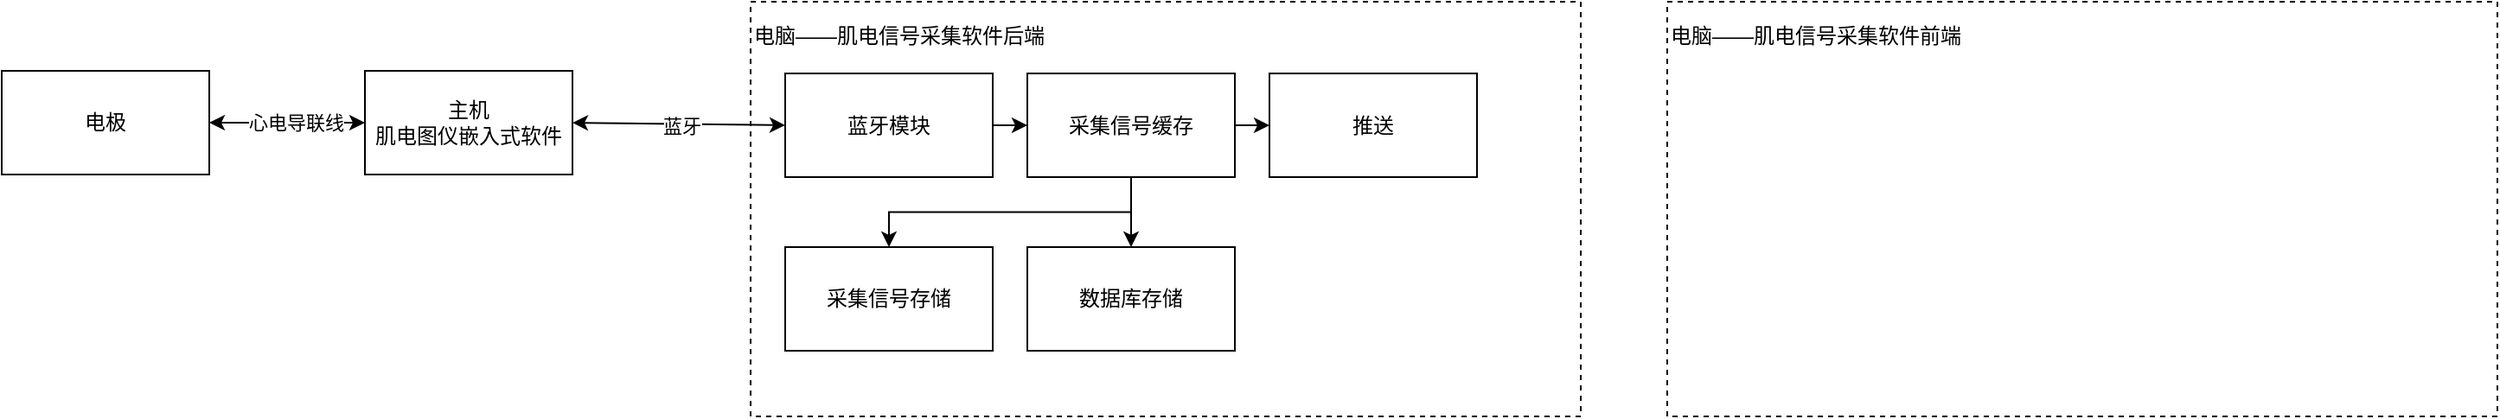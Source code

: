 <mxfile version="21.6.6" type="github">
  <diagram name="第 1 页" id="yHkT4WGrK9r3z9cLYN4Q">
    <mxGraphModel dx="2901" dy="1078" grid="1" gridSize="10" guides="1" tooltips="1" connect="1" arrows="1" fold="1" page="1" pageScale="1" pageWidth="827" pageHeight="1169" math="0" shadow="0">
      <root>
        <mxCell id="0" />
        <mxCell id="1" parent="0" />
        <mxCell id="6DGAA9d4LwL_hDjaEFDB-1" value="&lt;div&gt;电极&lt;/div&gt;" style="rounded=0;whiteSpace=wrap;html=1;" vertex="1" parent="1">
          <mxGeometry x="-230" y="220" width="120" height="60" as="geometry" />
        </mxCell>
        <mxCell id="6DGAA9d4LwL_hDjaEFDB-2" value="&lt;div&gt;主机&lt;/div&gt;&lt;div&gt;肌电图仪嵌入式软件&lt;br&gt;&lt;/div&gt;" style="whiteSpace=wrap;html=1;rounded=0;" vertex="1" parent="1">
          <mxGeometry x="-20" y="220" width="120" height="60" as="geometry" />
        </mxCell>
        <mxCell id="6DGAA9d4LwL_hDjaEFDB-3" value="" style="endArrow=classic;startArrow=classic;html=1;rounded=0;entryX=0;entryY=0.5;entryDx=0;entryDy=0;exitX=1;exitY=0.5;exitDx=0;exitDy=0;" edge="1" parent="1" source="6DGAA9d4LwL_hDjaEFDB-1" target="6DGAA9d4LwL_hDjaEFDB-2">
          <mxGeometry width="50" height="50" relative="1" as="geometry">
            <mxPoint x="-30" y="495" as="sourcePoint" />
            <mxPoint x="20" y="445" as="targetPoint" />
          </mxGeometry>
        </mxCell>
        <mxCell id="6DGAA9d4LwL_hDjaEFDB-4" value="心电导联线" style="edgeLabel;html=1;align=center;verticalAlign=middle;resizable=0;points=[];" vertex="1" connectable="0" parent="6DGAA9d4LwL_hDjaEFDB-3">
          <mxGeometry x="0.16" y="1" relative="1" as="geometry">
            <mxPoint x="-2" y="1" as="offset" />
          </mxGeometry>
        </mxCell>
        <mxCell id="6DGAA9d4LwL_hDjaEFDB-5" value="&lt;div align=&quot;left&quot;&gt;电脑——肌电信号采集软件后端&lt;/div&gt;&lt;div align=&quot;left&quot;&gt;&lt;br&gt;&lt;/div&gt;&lt;div align=&quot;left&quot;&gt;&lt;br&gt;&lt;/div&gt;&lt;div align=&quot;left&quot;&gt;&lt;br&gt;&lt;/div&gt;&lt;div align=&quot;left&quot;&gt;&lt;br&gt;&lt;/div&gt;&lt;div align=&quot;left&quot;&gt;&lt;br&gt;&lt;/div&gt;&lt;div align=&quot;left&quot;&gt;&lt;br&gt;&lt;/div&gt;&lt;div align=&quot;left&quot;&gt;&lt;br&gt;&lt;/div&gt;&lt;div align=&quot;left&quot;&gt;&lt;br&gt;&lt;/div&gt;&lt;div align=&quot;left&quot;&gt;&lt;br&gt;&lt;/div&gt;&lt;div align=&quot;left&quot;&gt;&lt;br&gt;&lt;/div&gt;&lt;div align=&quot;left&quot;&gt;&lt;br&gt;&lt;/div&gt;&lt;div align=&quot;left&quot;&gt;&lt;br&gt;&lt;/div&gt;&lt;div align=&quot;left&quot;&gt;&lt;br&gt;&lt;/div&gt;&lt;div align=&quot;left&quot;&gt;&lt;br&gt;&lt;/div&gt;" style="whiteSpace=wrap;html=1;rounded=0;dashed=1;align=left;" vertex="1" parent="1">
          <mxGeometry x="203" y="180" width="480" height="240" as="geometry" />
        </mxCell>
        <mxCell id="6DGAA9d4LwL_hDjaEFDB-13" style="edgeStyle=orthogonalEdgeStyle;rounded=0;orthogonalLoop=1;jettySize=auto;html=1;exitX=1;exitY=0.5;exitDx=0;exitDy=0;entryX=0;entryY=0.5;entryDx=0;entryDy=0;" edge="1" parent="1" source="6DGAA9d4LwL_hDjaEFDB-6" target="6DGAA9d4LwL_hDjaEFDB-7">
          <mxGeometry relative="1" as="geometry" />
        </mxCell>
        <mxCell id="6DGAA9d4LwL_hDjaEFDB-6" value="蓝牙模块" style="rounded=0;whiteSpace=wrap;html=1;" vertex="1" parent="1">
          <mxGeometry x="223" y="221.5" width="120" height="60" as="geometry" />
        </mxCell>
        <mxCell id="6DGAA9d4LwL_hDjaEFDB-14" style="edgeStyle=orthogonalEdgeStyle;rounded=0;orthogonalLoop=1;jettySize=auto;html=1;exitX=1;exitY=0.5;exitDx=0;exitDy=0;entryX=0;entryY=0.5;entryDx=0;entryDy=0;" edge="1" parent="1" source="6DGAA9d4LwL_hDjaEFDB-7" target="6DGAA9d4LwL_hDjaEFDB-10">
          <mxGeometry relative="1" as="geometry" />
        </mxCell>
        <mxCell id="6DGAA9d4LwL_hDjaEFDB-15" style="edgeStyle=orthogonalEdgeStyle;rounded=0;orthogonalLoop=1;jettySize=auto;html=1;exitX=0.5;exitY=1;exitDx=0;exitDy=0;entryX=0.5;entryY=0;entryDx=0;entryDy=0;" edge="1" parent="1" source="6DGAA9d4LwL_hDjaEFDB-7" target="6DGAA9d4LwL_hDjaEFDB-8">
          <mxGeometry relative="1" as="geometry" />
        </mxCell>
        <mxCell id="6DGAA9d4LwL_hDjaEFDB-16" style="edgeStyle=orthogonalEdgeStyle;rounded=0;orthogonalLoop=1;jettySize=auto;html=1;exitX=0.5;exitY=1;exitDx=0;exitDy=0;entryX=0.5;entryY=0;entryDx=0;entryDy=0;" edge="1" parent="1" source="6DGAA9d4LwL_hDjaEFDB-7" target="6DGAA9d4LwL_hDjaEFDB-9">
          <mxGeometry relative="1" as="geometry" />
        </mxCell>
        <mxCell id="6DGAA9d4LwL_hDjaEFDB-7" value="采集信号缓存" style="rounded=0;whiteSpace=wrap;html=1;" vertex="1" parent="1">
          <mxGeometry x="363" y="221.5" width="120" height="60" as="geometry" />
        </mxCell>
        <mxCell id="6DGAA9d4LwL_hDjaEFDB-8" value="采集信号存储" style="rounded=0;whiteSpace=wrap;html=1;" vertex="1" parent="1">
          <mxGeometry x="223" y="322" width="120" height="60" as="geometry" />
        </mxCell>
        <mxCell id="6DGAA9d4LwL_hDjaEFDB-9" value="数据库存储" style="rounded=0;whiteSpace=wrap;html=1;" vertex="1" parent="1">
          <mxGeometry x="363" y="322" width="120" height="60" as="geometry" />
        </mxCell>
        <mxCell id="6DGAA9d4LwL_hDjaEFDB-10" value="推送" style="rounded=0;whiteSpace=wrap;html=1;" vertex="1" parent="1">
          <mxGeometry x="503" y="221.5" width="120" height="60" as="geometry" />
        </mxCell>
        <mxCell id="6DGAA9d4LwL_hDjaEFDB-11" value="" style="endArrow=classic;startArrow=classic;html=1;rounded=0;entryX=0;entryY=0.5;entryDx=0;entryDy=0;exitX=1;exitY=0.5;exitDx=0;exitDy=0;" edge="1" parent="1" source="6DGAA9d4LwL_hDjaEFDB-2" target="6DGAA9d4LwL_hDjaEFDB-6">
          <mxGeometry width="50" height="50" relative="1" as="geometry">
            <mxPoint x="43" y="470" as="sourcePoint" />
            <mxPoint x="93" y="420" as="targetPoint" />
          </mxGeometry>
        </mxCell>
        <mxCell id="6DGAA9d4LwL_hDjaEFDB-12" value="蓝牙" style="edgeLabel;html=1;align=center;verticalAlign=middle;resizable=0;points=[];" vertex="1" connectable="0" parent="6DGAA9d4LwL_hDjaEFDB-11">
          <mxGeometry x="0.038" y="-1" relative="1" as="geometry">
            <mxPoint x="-1" as="offset" />
          </mxGeometry>
        </mxCell>
        <mxCell id="6DGAA9d4LwL_hDjaEFDB-17" value="&lt;div align=&quot;left&quot;&gt;电脑——肌电信号采集软件前端&lt;/div&gt;&lt;div align=&quot;left&quot;&gt;&lt;br&gt;&lt;/div&gt;&lt;div align=&quot;left&quot;&gt;&lt;br&gt;&lt;/div&gt;&lt;div align=&quot;left&quot;&gt;&lt;br&gt;&lt;/div&gt;&lt;div align=&quot;left&quot;&gt;&lt;br&gt;&lt;/div&gt;&lt;div align=&quot;left&quot;&gt;&lt;br&gt;&lt;/div&gt;&lt;div align=&quot;left&quot;&gt;&lt;br&gt;&lt;/div&gt;&lt;div align=&quot;left&quot;&gt;&lt;br&gt;&lt;/div&gt;&lt;div align=&quot;left&quot;&gt;&lt;br&gt;&lt;/div&gt;&lt;div align=&quot;left&quot;&gt;&lt;br&gt;&lt;/div&gt;&lt;div align=&quot;left&quot;&gt;&lt;br&gt;&lt;/div&gt;&lt;div align=&quot;left&quot;&gt;&lt;br&gt;&lt;/div&gt;&lt;div align=&quot;left&quot;&gt;&lt;br&gt;&lt;/div&gt;&lt;div align=&quot;left&quot;&gt;&lt;br&gt;&lt;/div&gt;&lt;div align=&quot;left&quot;&gt;&lt;br&gt;&lt;/div&gt;" style="whiteSpace=wrap;html=1;rounded=0;dashed=1;align=left;" vertex="1" parent="1">
          <mxGeometry x="733" y="180" width="480" height="240" as="geometry" />
        </mxCell>
      </root>
    </mxGraphModel>
  </diagram>
</mxfile>
